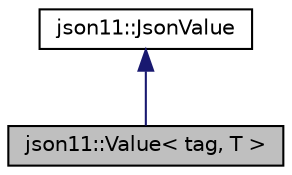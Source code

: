 digraph "json11::Value&lt; tag, T &gt;"
{
  edge [fontname="Helvetica",fontsize="10",labelfontname="Helvetica",labelfontsize="10"];
  node [fontname="Helvetica",fontsize="10",shape=record];
  Node1 [label="json11::Value\< tag, T \>",height=0.2,width=0.4,color="black", fillcolor="grey75", style="filled" fontcolor="black"];
  Node2 -> Node1 [dir="back",color="midnightblue",fontsize="10",style="solid",fontname="Helvetica"];
  Node2 [label="json11::JsonValue",height=0.2,width=0.4,color="black", fillcolor="white", style="filled",URL="$classjson11_1_1_json_value.html"];
}
